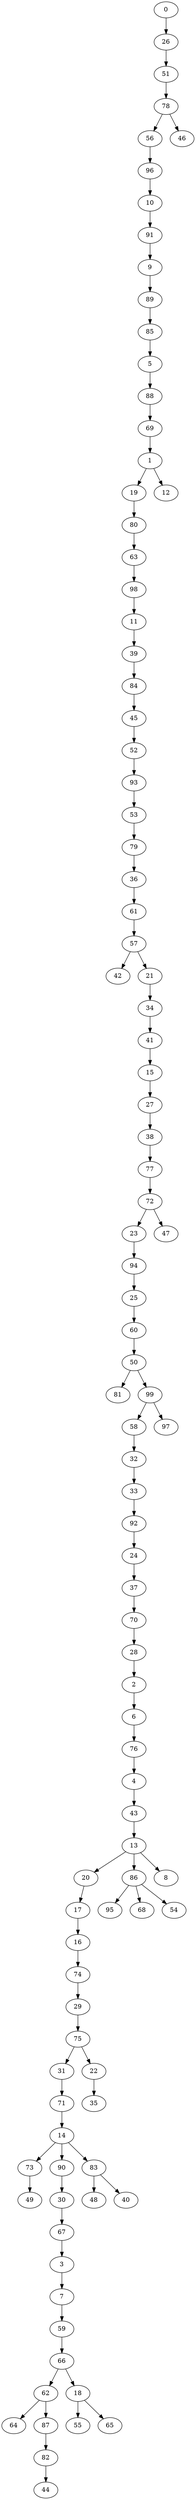 digraph {
	0 [label=0]
	26 [label=26]
	51 [label=51]
	78 [label=78]
	56 [label=56]
	96 [label=96]
	10 [label=10]
	91 [label=91]
	9 [label=9]
	89 [label=89]
	85 [label=85]
	5 [label=5]
	88 [label=88]
	69 [label=69]
	1 [label=1]
	19 [label=19]
	80 [label=80]
	63 [label=63]
	98 [label=98]
	11 [label=11]
	39 [label=39]
	84 [label=84]
	45 [label=45]
	52 [label=52]
	93 [label=93]
	53 [label=53]
	79 [label=79]
	36 [label=36]
	61 [label=61]
	57 [label=57]
	42 [label=42]
	21 [label=21]
	34 [label=34]
	41 [label=41]
	15 [label=15]
	27 [label=27]
	38 [label=38]
	77 [label=77]
	72 [label=72]
	23 [label=23]
	94 [label=94]
	25 [label=25]
	60 [label=60]
	50 [label=50]
	81 [label=81]
	99 [label=99]
	58 [label=58]
	32 [label=32]
	33 [label=33]
	92 [label=92]
	24 [label=24]
	37 [label=37]
	70 [label=70]
	28 [label=28]
	2 [label=2]
	6 [label=6]
	76 [label=76]
	4 [label=4]
	43 [label=43]
	13 [label=13]
	20 [label=20]
	17 [label=17]
	16 [label=16]
	74 [label=74]
	29 [label=29]
	75 [label=75]
	31 [label=31]
	71 [label=71]
	14 [label=14]
	73 [label=73]
	49 [label=49]
	90 [label=90]
	30 [label=30]
	67 [label=67]
	3 [label=3]
	7 [label=7]
	59 [label=59]
	66 [label=66]
	62 [label=62]
	64 [label=64]
	87 [label=87]
	82 [label=82]
	44 [label=44]
	18 [label=18]
	55 [label=55]
	65 [label=65]
	83 [label=83]
	48 [label=48]
	40 [label=40]
	22 [label=22]
	35 [label=35]
	86 [label=86]
	95 [label=95]
	68 [label=68]
	54 [label=54]
	8 [label=8]
	97 [label=97]
	47 [label=47]
	12 [label=12]
	46 [label=46]
	0 -> 26
	26 -> 51
	51 -> 78
	78 -> 56
	56 -> 96
	96 -> 10
	10 -> 91
	91 -> 9
	9 -> 89
	89 -> 85
	85 -> 5
	5 -> 88
	88 -> 69
	69 -> 1
	1 -> 19
	19 -> 80
	80 -> 63
	63 -> 98
	98 -> 11
	11 -> 39
	39 -> 84
	84 -> 45
	45 -> 52
	52 -> 93
	93 -> 53
	53 -> 79
	79 -> 36
	36 -> 61
	61 -> 57
	57 -> 42
	57 -> 21
	21 -> 34
	34 -> 41
	41 -> 15
	15 -> 27
	27 -> 38
	38 -> 77
	77 -> 72
	72 -> 23
	23 -> 94
	94 -> 25
	25 -> 60
	60 -> 50
	50 -> 81
	50 -> 99
	99 -> 58
	58 -> 32
	32 -> 33
	33 -> 92
	92 -> 24
	24 -> 37
	37 -> 70
	70 -> 28
	28 -> 2
	2 -> 6
	6 -> 76
	76 -> 4
	4 -> 43
	43 -> 13
	13 -> 20
	20 -> 17
	17 -> 16
	16 -> 74
	74 -> 29
	29 -> 75
	75 -> 31
	31 -> 71
	71 -> 14
	14 -> 73
	73 -> 49
	14 -> 90
	90 -> 30
	30 -> 67
	67 -> 3
	3 -> 7
	7 -> 59
	59 -> 66
	66 -> 62
	62 -> 64
	62 -> 87
	87 -> 82
	82 -> 44
	66 -> 18
	18 -> 55
	18 -> 65
	14 -> 83
	83 -> 48
	83 -> 40
	75 -> 22
	22 -> 35
	13 -> 86
	86 -> 95
	86 -> 68
	86 -> 54
	13 -> 8
	99 -> 97
	72 -> 47
	1 -> 12
	78 -> 46
}
